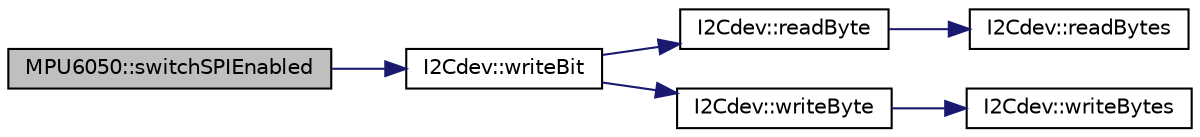 digraph "MPU6050::switchSPIEnabled"
{
  edge [fontname="Helvetica",fontsize="10",labelfontname="Helvetica",labelfontsize="10"];
  node [fontname="Helvetica",fontsize="10",shape=record];
  rankdir="LR";
  Node1435 [label="MPU6050::switchSPIEnabled",height=0.2,width=0.4,color="black", fillcolor="grey75", style="filled", fontcolor="black"];
  Node1435 -> Node1436 [color="midnightblue",fontsize="10",style="solid",fontname="Helvetica"];
  Node1436 [label="I2Cdev::writeBit",height=0.2,width=0.4,color="black", fillcolor="white", style="filled",URL="$class_i2_cdev.html#aa68890af87de5471d32e583ebbd91acb",tooltip="write a single bit in an 8-bit device register. "];
  Node1436 -> Node1437 [color="midnightblue",fontsize="10",style="solid",fontname="Helvetica"];
  Node1437 [label="I2Cdev::readByte",height=0.2,width=0.4,color="black", fillcolor="white", style="filled",URL="$class_i2_cdev.html#aef1db446b45660c6631fc780278ac366",tooltip="Read single byte from an 8-bit device register. "];
  Node1437 -> Node1438 [color="midnightblue",fontsize="10",style="solid",fontname="Helvetica"];
  Node1438 [label="I2Cdev::readBytes",height=0.2,width=0.4,color="black", fillcolor="white", style="filled",URL="$class_i2_cdev.html#ae1eed9468ce4653e080bfd8481d2ac88",tooltip="Read multiple bytes from an 8-bit device register. "];
  Node1436 -> Node1439 [color="midnightblue",fontsize="10",style="solid",fontname="Helvetica"];
  Node1439 [label="I2Cdev::writeByte",height=0.2,width=0.4,color="black", fillcolor="white", style="filled",URL="$class_i2_cdev.html#aeb297637ef985cd562da465ba61b7042",tooltip="Write single byte to an 8-bit device register. "];
  Node1439 -> Node1440 [color="midnightblue",fontsize="10",style="solid",fontname="Helvetica"];
  Node1440 [label="I2Cdev::writeBytes",height=0.2,width=0.4,color="black", fillcolor="white", style="filled",URL="$class_i2_cdev.html#aa4e39cac6c0eac5112f9132084bcc93e"];
}
